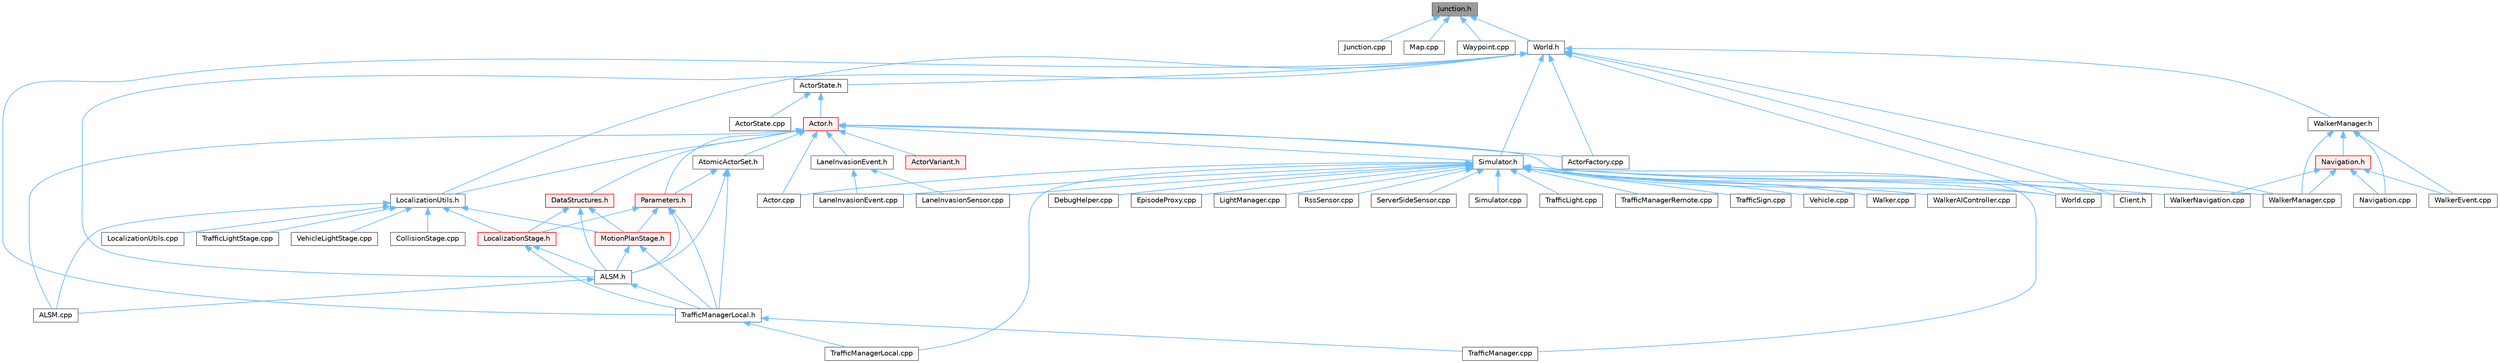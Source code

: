 digraph "Junction.h"
{
 // INTERACTIVE_SVG=YES
 // LATEX_PDF_SIZE
  bgcolor="transparent";
  edge [fontname=Helvetica,fontsize=10,labelfontname=Helvetica,labelfontsize=10];
  node [fontname=Helvetica,fontsize=10,shape=box,height=0.2,width=0.4];
  Node1 [id="Node000001",label="Junction.h",height=0.2,width=0.4,color="gray40", fillcolor="grey60", style="filled", fontcolor="black",tooltip=" "];
  Node1 -> Node2 [id="edge1_Node000001_Node000002",dir="back",color="steelblue1",style="solid",tooltip=" "];
  Node2 [id="Node000002",label="Junction.cpp",height=0.2,width=0.4,color="grey40", fillcolor="white", style="filled",URL="$da/d17/Junction_8cpp.html",tooltip=" "];
  Node1 -> Node3 [id="edge2_Node000001_Node000003",dir="back",color="steelblue1",style="solid",tooltip=" "];
  Node3 [id="Node000003",label="Map.cpp",height=0.2,width=0.4,color="grey40", fillcolor="white", style="filled",URL="$db/da0/client_2Map_8cpp.html",tooltip=" "];
  Node1 -> Node4 [id="edge3_Node000001_Node000004",dir="back",color="steelblue1",style="solid",tooltip=" "];
  Node4 [id="Node000004",label="Waypoint.cpp",height=0.2,width=0.4,color="grey40", fillcolor="white", style="filled",URL="$d7/def/client_2Waypoint_8cpp.html",tooltip=" "];
  Node1 -> Node5 [id="edge4_Node000001_Node000005",dir="back",color="steelblue1",style="solid",tooltip=" "];
  Node5 [id="Node000005",label="World.h",height=0.2,width=0.4,color="grey40", fillcolor="white", style="filled",URL="$dd/d5b/World_8h.html",tooltip=" "];
  Node5 -> Node6 [id="edge5_Node000005_Node000006",dir="back",color="steelblue1",style="solid",tooltip=" "];
  Node6 [id="Node000006",label="ALSM.h",height=0.2,width=0.4,color="grey40", fillcolor="white", style="filled",URL="$dc/d2c/ALSM_8h.html",tooltip=" "];
  Node6 -> Node7 [id="edge6_Node000006_Node000007",dir="back",color="steelblue1",style="solid",tooltip=" "];
  Node7 [id="Node000007",label="ALSM.cpp",height=0.2,width=0.4,color="grey40", fillcolor="white", style="filled",URL="$d9/da8/ALSM_8cpp.html",tooltip=" "];
  Node6 -> Node8 [id="edge7_Node000006_Node000008",dir="back",color="steelblue1",style="solid",tooltip=" "];
  Node8 [id="Node000008",label="TrafficManagerLocal.h",height=0.2,width=0.4,color="grey40", fillcolor="white", style="filled",URL="$db/ddf/TrafficManagerLocal_8h.html",tooltip=" "];
  Node8 -> Node9 [id="edge8_Node000008_Node000009",dir="back",color="steelblue1",style="solid",tooltip=" "];
  Node9 [id="Node000009",label="TrafficManager.cpp",height=0.2,width=0.4,color="grey40", fillcolor="white", style="filled",URL="$db/d04/TrafficManager_8cpp.html",tooltip=" "];
  Node8 -> Node10 [id="edge9_Node000008_Node000010",dir="back",color="steelblue1",style="solid",tooltip=" "];
  Node10 [id="Node000010",label="TrafficManagerLocal.cpp",height=0.2,width=0.4,color="grey40", fillcolor="white", style="filled",URL="$da/d53/TrafficManagerLocal_8cpp.html",tooltip=" "];
  Node5 -> Node11 [id="edge10_Node000005_Node000011",dir="back",color="steelblue1",style="solid",tooltip=" "];
  Node11 [id="Node000011",label="ActorFactory.cpp",height=0.2,width=0.4,color="grey40", fillcolor="white", style="filled",URL="$df/dd6/ActorFactory_8cpp.html",tooltip=" "];
  Node5 -> Node12 [id="edge11_Node000005_Node000012",dir="back",color="steelblue1",style="solid",tooltip=" "];
  Node12 [id="Node000012",label="ActorState.h",height=0.2,width=0.4,color="grey40", fillcolor="white", style="filled",URL="$d4/d22/client_2detail_2ActorState_8h.html",tooltip=" "];
  Node12 -> Node13 [id="edge12_Node000012_Node000013",dir="back",color="steelblue1",style="solid",tooltip=" "];
  Node13 [id="Node000013",label="Actor.h",height=0.2,width=0.4,color="red", fillcolor="#FFF0F0", style="filled",URL="$da/d48/client_2Actor_8h.html",tooltip=" "];
  Node13 -> Node7 [id="edge13_Node000013_Node000007",dir="back",color="steelblue1",style="solid",tooltip=" "];
  Node13 -> Node14 [id="edge14_Node000013_Node000014",dir="back",color="steelblue1",style="solid",tooltip=" "];
  Node14 [id="Node000014",label="Actor.cpp",height=0.2,width=0.4,color="grey40", fillcolor="white", style="filled",URL="$d4/d34/Actor_8cpp.html",tooltip=" "];
  Node13 -> Node11 [id="edge15_Node000013_Node000011",dir="back",color="steelblue1",style="solid",tooltip=" "];
  Node13 -> Node15 [id="edge16_Node000013_Node000015",dir="back",color="steelblue1",style="solid",tooltip=" "];
  Node15 [id="Node000015",label="ActorVariant.h",height=0.2,width=0.4,color="red", fillcolor="#FFF0F0", style="filled",URL="$d9/d0d/ActorVariant_8h.html",tooltip=" "];
  Node13 -> Node42 [id="edge17_Node000013_Node000042",dir="back",color="steelblue1",style="solid",tooltip=" "];
  Node42 [id="Node000042",label="AtomicActorSet.h",height=0.2,width=0.4,color="grey40", fillcolor="white", style="filled",URL="$dd/dfa/AtomicActorSet_8h.html",tooltip=" "];
  Node42 -> Node6 [id="edge18_Node000042_Node000006",dir="back",color="steelblue1",style="solid",tooltip=" "];
  Node42 -> Node43 [id="edge19_Node000042_Node000043",dir="back",color="steelblue1",style="solid",tooltip=" "];
  Node43 [id="Node000043",label="Parameters.h",height=0.2,width=0.4,color="red", fillcolor="#FFF0F0", style="filled",URL="$d9/dd7/Parameters_8h.html",tooltip=" "];
  Node43 -> Node6 [id="edge20_Node000043_Node000006",dir="back",color="steelblue1",style="solid",tooltip=" "];
  Node43 -> Node21 [id="edge21_Node000043_Node000021",dir="back",color="steelblue1",style="solid",tooltip=" "];
  Node21 [id="Node000021",label="LocalizationStage.h",height=0.2,width=0.4,color="red", fillcolor="#FFF0F0", style="filled",URL="$d9/df4/LocalizationStage_8h.html",tooltip=" "];
  Node21 -> Node6 [id="edge22_Node000021_Node000006",dir="back",color="steelblue1",style="solid",tooltip=" "];
  Node21 -> Node8 [id="edge23_Node000021_Node000008",dir="back",color="steelblue1",style="solid",tooltip=" "];
  Node43 -> Node24 [id="edge24_Node000043_Node000024",dir="back",color="steelblue1",style="solid",tooltip=" "];
  Node24 [id="Node000024",label="MotionPlanStage.h",height=0.2,width=0.4,color="red", fillcolor="#FFF0F0", style="filled",URL="$d3/d00/MotionPlanStage_8h.html",tooltip=" "];
  Node24 -> Node6 [id="edge25_Node000024_Node000006",dir="back",color="steelblue1",style="solid",tooltip=" "];
  Node24 -> Node8 [id="edge26_Node000024_Node000008",dir="back",color="steelblue1",style="solid",tooltip=" "];
  Node43 -> Node8 [id="edge27_Node000043_Node000008",dir="back",color="steelblue1",style="solid",tooltip=" "];
  Node42 -> Node8 [id="edge28_Node000042_Node000008",dir="back",color="steelblue1",style="solid",tooltip=" "];
  Node13 -> Node48 [id="edge29_Node000013_Node000048",dir="back",color="steelblue1",style="solid",tooltip=" "];
  Node48 [id="Node000048",label="DataStructures.h",height=0.2,width=0.4,color="red", fillcolor="#FFF0F0", style="filled",URL="$d0/d49/DataStructures_8h.html",tooltip=" "];
  Node48 -> Node6 [id="edge30_Node000048_Node000006",dir="back",color="steelblue1",style="solid",tooltip=" "];
  Node48 -> Node21 [id="edge31_Node000048_Node000021",dir="back",color="steelblue1",style="solid",tooltip=" "];
  Node48 -> Node24 [id="edge32_Node000048_Node000024",dir="back",color="steelblue1",style="solid",tooltip=" "];
  Node13 -> Node52 [id="edge33_Node000013_Node000052",dir="back",color="steelblue1",style="solid",tooltip=" "];
  Node52 [id="Node000052",label="LaneInvasionEvent.h",height=0.2,width=0.4,color="grey40", fillcolor="white", style="filled",URL="$de/d3a/LaneInvasionEvent_8h.html",tooltip=" "];
  Node52 -> Node53 [id="edge34_Node000052_Node000053",dir="back",color="steelblue1",style="solid",tooltip=" "];
  Node53 [id="Node000053",label="LaneInvasionEvent.cpp",height=0.2,width=0.4,color="grey40", fillcolor="white", style="filled",URL="$d6/d75/LaneInvasionEvent_8cpp.html",tooltip=" "];
  Node52 -> Node54 [id="edge35_Node000052_Node000054",dir="back",color="steelblue1",style="solid",tooltip=" "];
  Node54 [id="Node000054",label="LaneInvasionSensor.cpp",height=0.2,width=0.4,color="grey40", fillcolor="white", style="filled",URL="$dd/dbc/LibCarla_2source_2carla_2client_2LaneInvasionSensor_8cpp.html",tooltip=" "];
  Node13 -> Node19 [id="edge36_Node000013_Node000019",dir="back",color="steelblue1",style="solid",tooltip=" "];
  Node19 [id="Node000019",label="LocalizationUtils.h",height=0.2,width=0.4,color="grey40", fillcolor="white", style="filled",URL="$d2/d84/LocalizationUtils_8h.html",tooltip=" "];
  Node19 -> Node7 [id="edge37_Node000019_Node000007",dir="back",color="steelblue1",style="solid",tooltip=" "];
  Node19 -> Node20 [id="edge38_Node000019_Node000020",dir="back",color="steelblue1",style="solid",tooltip=" "];
  Node20 [id="Node000020",label="CollisionStage.cpp",height=0.2,width=0.4,color="grey40", fillcolor="white", style="filled",URL="$db/da2/CollisionStage_8cpp.html",tooltip=" "];
  Node19 -> Node21 [id="edge39_Node000019_Node000021",dir="back",color="steelblue1",style="solid",tooltip=" "];
  Node19 -> Node23 [id="edge40_Node000019_Node000023",dir="back",color="steelblue1",style="solid",tooltip=" "];
  Node23 [id="Node000023",label="LocalizationUtils.cpp",height=0.2,width=0.4,color="grey40", fillcolor="white", style="filled",URL="$d1/dd6/LocalizationUtils_8cpp.html",tooltip=" "];
  Node19 -> Node24 [id="edge41_Node000019_Node000024",dir="back",color="steelblue1",style="solid",tooltip=" "];
  Node19 -> Node26 [id="edge42_Node000019_Node000026",dir="back",color="steelblue1",style="solid",tooltip=" "];
  Node26 [id="Node000026",label="TrafficLightStage.cpp",height=0.2,width=0.4,color="grey40", fillcolor="white", style="filled",URL="$dc/d13/TrafficLightStage_8cpp.html",tooltip=" "];
  Node19 -> Node27 [id="edge43_Node000019_Node000027",dir="back",color="steelblue1",style="solid",tooltip=" "];
  Node27 [id="Node000027",label="VehicleLightStage.cpp",height=0.2,width=0.4,color="grey40", fillcolor="white", style="filled",URL="$d2/d11/VehicleLightStage_8cpp.html",tooltip=" "];
  Node13 -> Node43 [id="edge44_Node000013_Node000043",dir="back",color="steelblue1",style="solid",tooltip=" "];
  Node13 -> Node62 [id="edge45_Node000013_Node000062",dir="back",color="steelblue1",style="solid",tooltip=" "];
  Node62 [id="Node000062",label="Simulator.h",height=0.2,width=0.4,color="grey40", fillcolor="white", style="filled",URL="$d6/d4a/Simulator_8h.html",tooltip=" "];
  Node62 -> Node14 [id="edge46_Node000062_Node000014",dir="back",color="steelblue1",style="solid",tooltip=" "];
  Node62 -> Node63 [id="edge47_Node000062_Node000063",dir="back",color="steelblue1",style="solid",tooltip=" "];
  Node63 [id="Node000063",label="Client.h",height=0.2,width=0.4,color="grey40", fillcolor="white", style="filled",URL="$dd/de3/client_2Client_8h.html",tooltip=" "];
  Node62 -> Node64 [id="edge48_Node000062_Node000064",dir="back",color="steelblue1",style="solid",tooltip=" "];
  Node64 [id="Node000064",label="DebugHelper.cpp",height=0.2,width=0.4,color="grey40", fillcolor="white", style="filled",URL="$d2/d01/DebugHelper_8cpp.html",tooltip=" "];
  Node62 -> Node65 [id="edge49_Node000062_Node000065",dir="back",color="steelblue1",style="solid",tooltip=" "];
  Node65 [id="Node000065",label="EpisodeProxy.cpp",height=0.2,width=0.4,color="grey40", fillcolor="white", style="filled",URL="$d2/d6b/EpisodeProxy_8cpp.html",tooltip=" "];
  Node62 -> Node53 [id="edge50_Node000062_Node000053",dir="back",color="steelblue1",style="solid",tooltip=" "];
  Node62 -> Node54 [id="edge51_Node000062_Node000054",dir="back",color="steelblue1",style="solid",tooltip=" "];
  Node62 -> Node66 [id="edge52_Node000062_Node000066",dir="back",color="steelblue1",style="solid",tooltip=" "];
  Node66 [id="Node000066",label="LightManager.cpp",height=0.2,width=0.4,color="grey40", fillcolor="white", style="filled",URL="$d3/d1d/LightManager_8cpp.html",tooltip=" "];
  Node62 -> Node31 [id="edge53_Node000062_Node000031",dir="back",color="steelblue1",style="solid",tooltip=" "];
  Node31 [id="Node000031",label="RssSensor.cpp",height=0.2,width=0.4,color="grey40", fillcolor="white", style="filled",URL="$d8/d77/LibCarla_2source_2carla_2rss_2RssSensor_8cpp.html",tooltip=" "];
  Node62 -> Node60 [id="edge54_Node000062_Node000060",dir="back",color="steelblue1",style="solid",tooltip=" "];
  Node60 [id="Node000060",label="ServerSideSensor.cpp",height=0.2,width=0.4,color="grey40", fillcolor="white", style="filled",URL="$d1/da0/ServerSideSensor_8cpp.html",tooltip=" "];
  Node62 -> Node61 [id="edge55_Node000062_Node000061",dir="back",color="steelblue1",style="solid",tooltip=" "];
  Node61 [id="Node000061",label="Simulator.cpp",height=0.2,width=0.4,color="grey40", fillcolor="white", style="filled",URL="$d2/d0c/Simulator_8cpp.html",tooltip=" "];
  Node62 -> Node33 [id="edge56_Node000062_Node000033",dir="back",color="steelblue1",style="solid",tooltip=" "];
  Node33 [id="Node000033",label="TrafficLight.cpp",height=0.2,width=0.4,color="grey40", fillcolor="white", style="filled",URL="$dd/d90/TrafficLight_8cpp.html",tooltip=" "];
  Node62 -> Node9 [id="edge57_Node000062_Node000009",dir="back",color="steelblue1",style="solid",tooltip=" "];
  Node62 -> Node10 [id="edge58_Node000062_Node000010",dir="back",color="steelblue1",style="solid",tooltip=" "];
  Node62 -> Node67 [id="edge59_Node000062_Node000067",dir="back",color="steelblue1",style="solid",tooltip=" "];
  Node67 [id="Node000067",label="TrafficManagerRemote.cpp",height=0.2,width=0.4,color="grey40", fillcolor="white", style="filled",URL="$d6/d82/TrafficManagerRemote_8cpp.html",tooltip=" "];
  Node62 -> Node34 [id="edge60_Node000062_Node000034",dir="back",color="steelblue1",style="solid",tooltip=" "];
  Node34 [id="Node000034",label="TrafficSign.cpp",height=0.2,width=0.4,color="grey40", fillcolor="white", style="filled",URL="$d1/d40/TrafficSign_8cpp.html",tooltip=" "];
  Node62 -> Node35 [id="edge61_Node000062_Node000035",dir="back",color="steelblue1",style="solid",tooltip=" "];
  Node35 [id="Node000035",label="Vehicle.cpp",height=0.2,width=0.4,color="grey40", fillcolor="white", style="filled",URL="$d0/d27/Vehicle_8cpp.html",tooltip=" "];
  Node62 -> Node68 [id="edge62_Node000062_Node000068",dir="back",color="steelblue1",style="solid",tooltip=" "];
  Node68 [id="Node000068",label="Walker.cpp",height=0.2,width=0.4,color="grey40", fillcolor="white", style="filled",URL="$d6/db6/Walker_8cpp.html",tooltip=" "];
  Node62 -> Node69 [id="edge63_Node000062_Node000069",dir="back",color="steelblue1",style="solid",tooltip=" "];
  Node69 [id="Node000069",label="WalkerAIController.cpp",height=0.2,width=0.4,color="grey40", fillcolor="white", style="filled",URL="$de/d69/WalkerAIController_8cpp.html",tooltip=" "];
  Node62 -> Node70 [id="edge64_Node000062_Node000070",dir="back",color="steelblue1",style="solid",tooltip=" "];
  Node70 [id="Node000070",label="WalkerManager.cpp",height=0.2,width=0.4,color="grey40", fillcolor="white", style="filled",URL="$d2/dbb/WalkerManager_8cpp.html",tooltip=" "];
  Node62 -> Node71 [id="edge65_Node000062_Node000071",dir="back",color="steelblue1",style="solid",tooltip=" "];
  Node71 [id="Node000071",label="WalkerNavigation.cpp",height=0.2,width=0.4,color="grey40", fillcolor="white", style="filled",URL="$de/d84/WalkerNavigation_8cpp.html",tooltip=" "];
  Node62 -> Node36 [id="edge66_Node000062_Node000036",dir="back",color="steelblue1",style="solid",tooltip=" "];
  Node36 [id="Node000036",label="World.cpp",height=0.2,width=0.4,color="grey40", fillcolor="white", style="filled",URL="$d7/dfe/World_8cpp.html",tooltip=" "];
  Node13 -> Node36 [id="edge67_Node000013_Node000036",dir="back",color="steelblue1",style="solid",tooltip=" "];
  Node12 -> Node86 [id="edge68_Node000012_Node000086",dir="back",color="steelblue1",style="solid",tooltip=" "];
  Node86 [id="Node000086",label="ActorState.cpp",height=0.2,width=0.4,color="grey40", fillcolor="white", style="filled",URL="$d6/de7/ActorState_8cpp.html",tooltip=" "];
  Node5 -> Node63 [id="edge69_Node000005_Node000063",dir="back",color="steelblue1",style="solid",tooltip=" "];
  Node5 -> Node19 [id="edge70_Node000005_Node000019",dir="back",color="steelblue1",style="solid",tooltip=" "];
  Node5 -> Node62 [id="edge71_Node000005_Node000062",dir="back",color="steelblue1",style="solid",tooltip=" "];
  Node5 -> Node8 [id="edge72_Node000005_Node000008",dir="back",color="steelblue1",style="solid",tooltip=" "];
  Node5 -> Node70 [id="edge73_Node000005_Node000070",dir="back",color="steelblue1",style="solid",tooltip=" "];
  Node5 -> Node79 [id="edge74_Node000005_Node000079",dir="back",color="steelblue1",style="solid",tooltip=" "];
  Node79 [id="Node000079",label="WalkerManager.h",height=0.2,width=0.4,color="grey40", fillcolor="white", style="filled",URL="$df/d64/WalkerManager_8h.html",tooltip=" "];
  Node79 -> Node80 [id="edge75_Node000079_Node000080",dir="back",color="steelblue1",style="solid",tooltip=" "];
  Node80 [id="Node000080",label="Navigation.cpp",height=0.2,width=0.4,color="grey40", fillcolor="white", style="filled",URL="$d5/d9c/Navigation_8cpp.html",tooltip=" "];
  Node79 -> Node81 [id="edge76_Node000079_Node000081",dir="back",color="steelblue1",style="solid",tooltip=" "];
  Node81 [id="Node000081",label="Navigation.h",height=0.2,width=0.4,color="red", fillcolor="#FFF0F0", style="filled",URL="$d0/d36/Navigation_8h.html",tooltip=" "];
  Node81 -> Node80 [id="edge77_Node000081_Node000080",dir="back",color="steelblue1",style="solid",tooltip=" "];
  Node81 -> Node82 [id="edge78_Node000081_Node000082",dir="back",color="steelblue1",style="solid",tooltip=" "];
  Node82 [id="Node000082",label="WalkerEvent.cpp",height=0.2,width=0.4,color="grey40", fillcolor="white", style="filled",URL="$de/db9/WalkerEvent_8cpp.html",tooltip=" "];
  Node81 -> Node70 [id="edge79_Node000081_Node000070",dir="back",color="steelblue1",style="solid",tooltip=" "];
  Node81 -> Node71 [id="edge80_Node000081_Node000071",dir="back",color="steelblue1",style="solid",tooltip=" "];
  Node79 -> Node82 [id="edge81_Node000079_Node000082",dir="back",color="steelblue1",style="solid",tooltip=" "];
  Node79 -> Node70 [id="edge82_Node000079_Node000070",dir="back",color="steelblue1",style="solid",tooltip=" "];
  Node5 -> Node36 [id="edge83_Node000005_Node000036",dir="back",color="steelblue1",style="solid",tooltip=" "];
}
